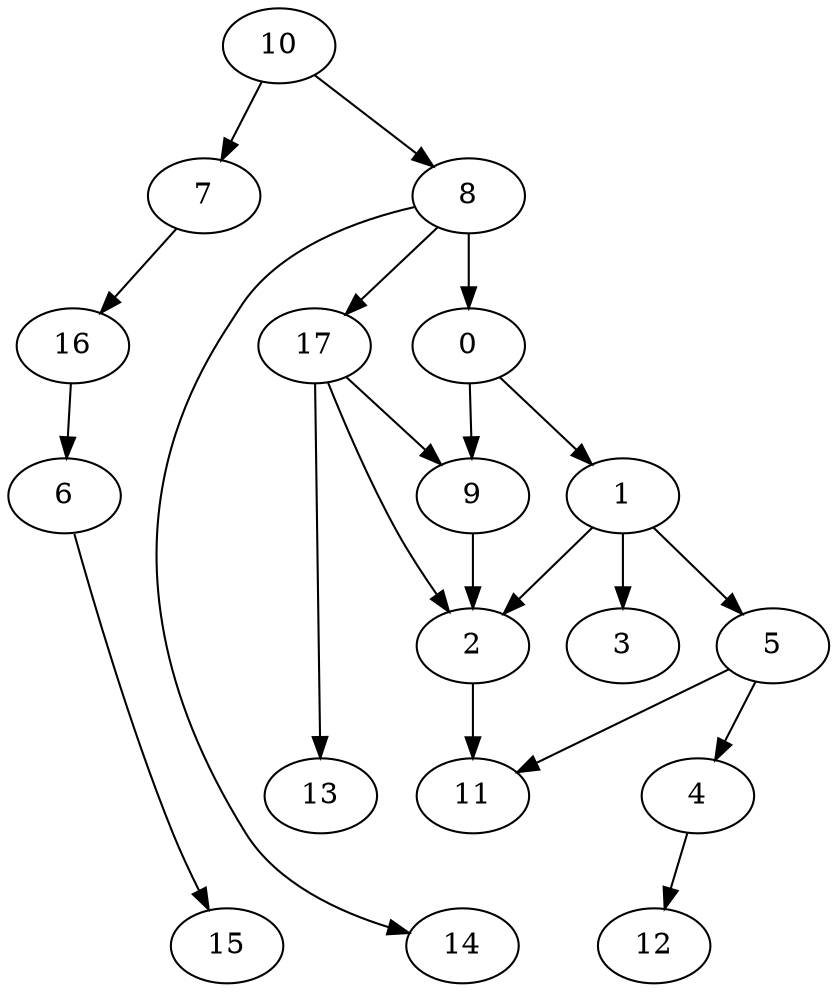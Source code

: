 digraph G {
    0;
    1;
    9;
    2;
    3;
    5;
    11;
    4;
    12;
    6;
    15;
    7;
    16;
    8;
    14;
    17;
    13;
    10;
    0 -> 1 [weight=0];
    0 -> 9 [weight=0];
    1 -> 2 [weight=0];
    1 -> 3 [weight=0];
    1 -> 5 [weight=0];
    9 -> 2 [weight=1];
    2 -> 11 [weight=0];
    5 -> 11 [weight=0];
    5 -> 4 [weight=0];
    4 -> 12 [weight=0];
    6 -> 15 [weight=0];
    7 -> 16 [weight=0];
    16 -> 6 [weight=0];
    8 -> 0 [weight=1];
    8 -> 14 [weight=0];
    8 -> 17 [weight=0];
    17 -> 9 [weight=0];
    17 -> 2 [weight=0];
    17 -> 13 [weight=0];
    10 -> 7 [weight=0];
    10 -> 8 [weight=0];
}
